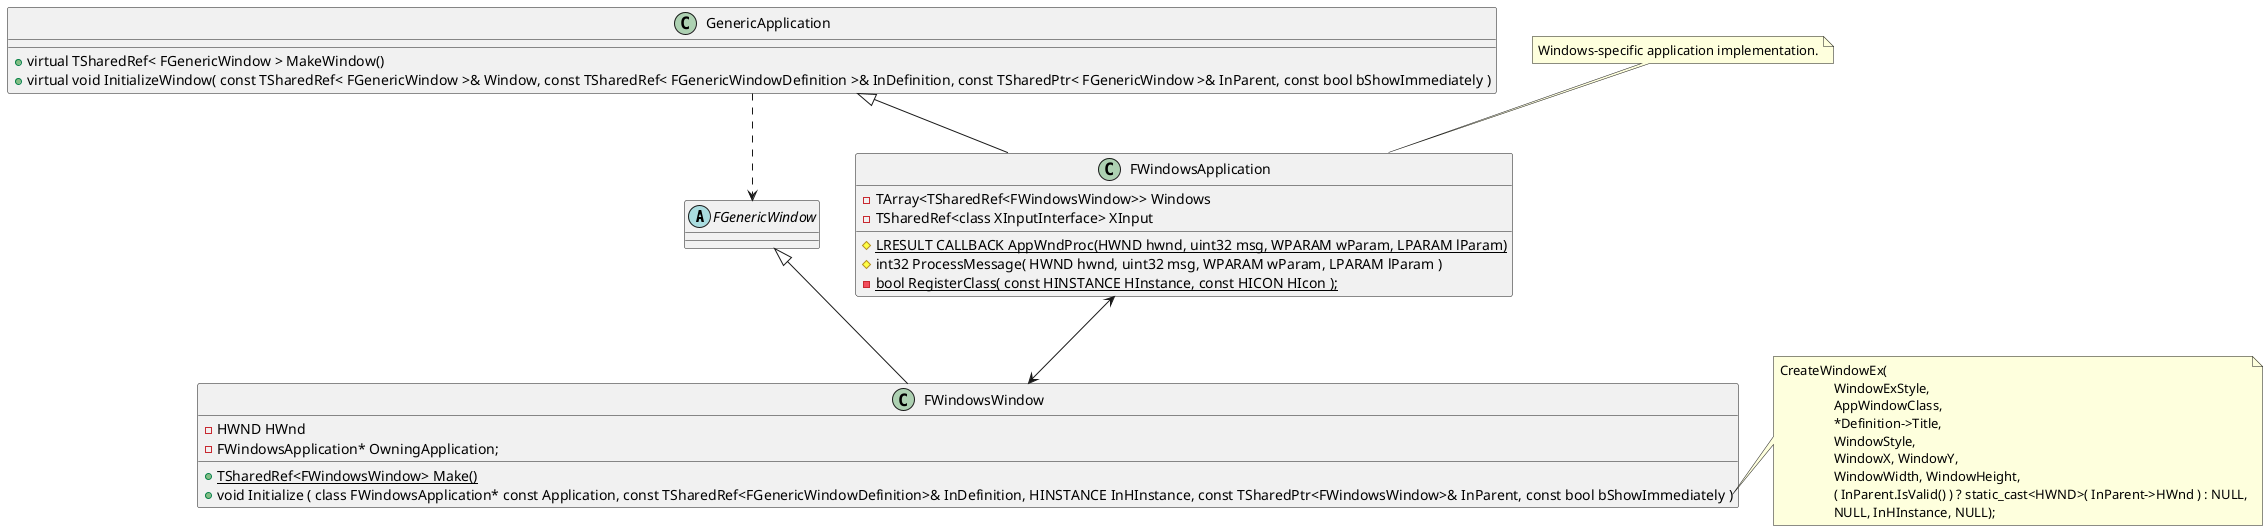 @startuml



abstract FGenericWindow
class FWindowsWindow{
	- HWND HWnd
	-FWindowsApplication* OwningApplication;
	+ {static}  TSharedRef<FWindowsWindow> Make()
	+ void Initialize ( class FWindowsApplication* const Application, const TSharedRef<FGenericWindowDefinition>& InDefinition, HINSTANCE InHInstance, const TSharedPtr<FWindowsWindow>& InParent, const bool bShowImmediately )
}
note right of FWindowsWindow::Initialize
CreateWindowEx(
		WindowExStyle,
		AppWindowClass,
		*Definition->Title,
		WindowStyle,
		WindowX, WindowY, 
		WindowWidth, WindowHeight,
		( InParent.IsValid() ) ? static_cast<HWND>( InParent->HWnd ) : NULL,
		NULL, InHInstance, NULL);
end note

FGenericWindow <|-- FWindowsWindow

class GenericApplication{
	+virtual TSharedRef< FGenericWindow > MakeWindow()
	+virtual void InitializeWindow( const TSharedRef< FGenericWindow >& Window, const TSharedRef< FGenericWindowDefinition >& InDefinition, const TSharedPtr< FGenericWindow >& InParent, const bool bShowImmediately ) 
}
class FWindowsApplication{
	-TArray<TSharedRef<FWindowsWindow>> Windows
	-TSharedRef<class XInputInterface> XInput

	#{static} LRESULT CALLBACK AppWndProc(HWND hwnd, uint32 msg, WPARAM wParam, LPARAM lParam)
	#int32 ProcessMessage( HWND hwnd, uint32 msg, WPARAM wParam, LPARAM lParam )
	-{static} bool RegisterClass( const HINSTANCE HInstance, const HICON HIcon );
}
note top
Windows-specific application implementation.
end note

GenericApplication <|-- FWindowsApplication

FWindowsApplication<-->FWindowsWindow
GenericApplication..>FGenericWindow


@enduml